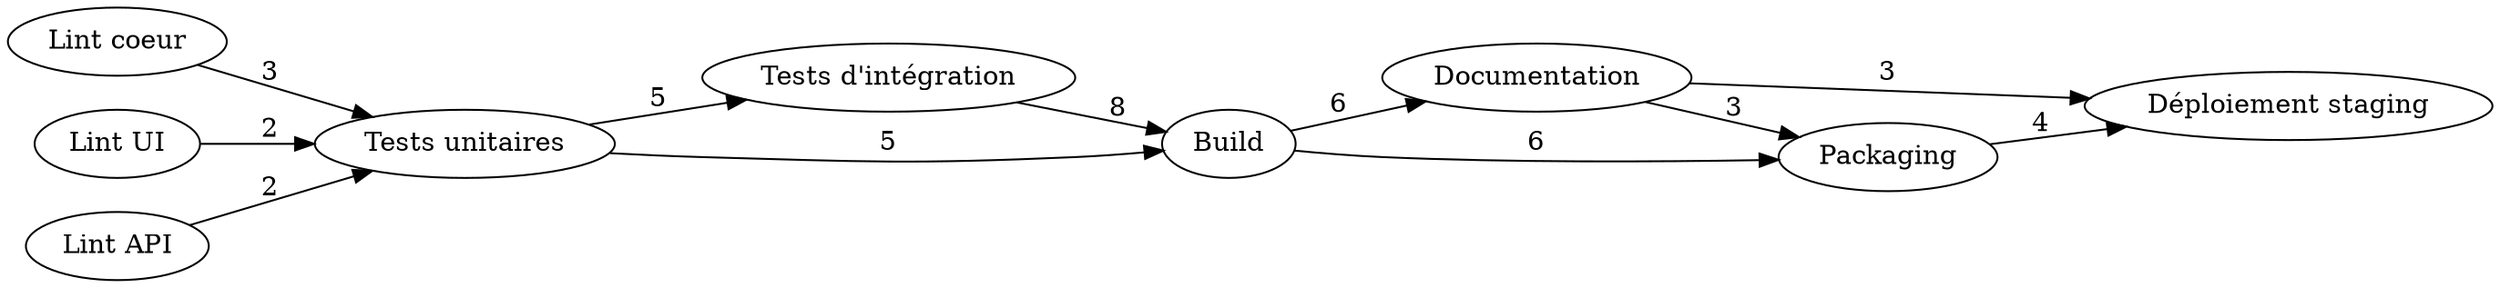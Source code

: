 digraph Pipeline {
  rankdir=LR;
  lint_core [label="Lint coeur"];
  lint_ui [label="Lint UI"];
  lint_api [label="Lint API"];
  test_unit [label="Tests unitaires"];
  test_integration [label="Tests d'intégration"];
  build_bundle [label="Build"];
  docs_generate [label="Documentation"];
  package_artifacts [label="Packaging"];
  deploy_stage [label="Déploiement staging"];
  lint_core -> test_unit [label="3"];
  lint_ui -> test_unit [label="2"];
  lint_api -> test_unit [label="2"];
  test_unit -> test_integration [label="5"];
  test_unit -> build_bundle [label="5"];
  test_integration -> build_bundle [label="8"];
  build_bundle -> docs_generate [label="6"];
  build_bundle -> package_artifacts [label="6"];
  docs_generate -> package_artifacts [label="3"];
  package_artifacts -> deploy_stage [label="4"];
  docs_generate -> deploy_stage [label="3"];
}
